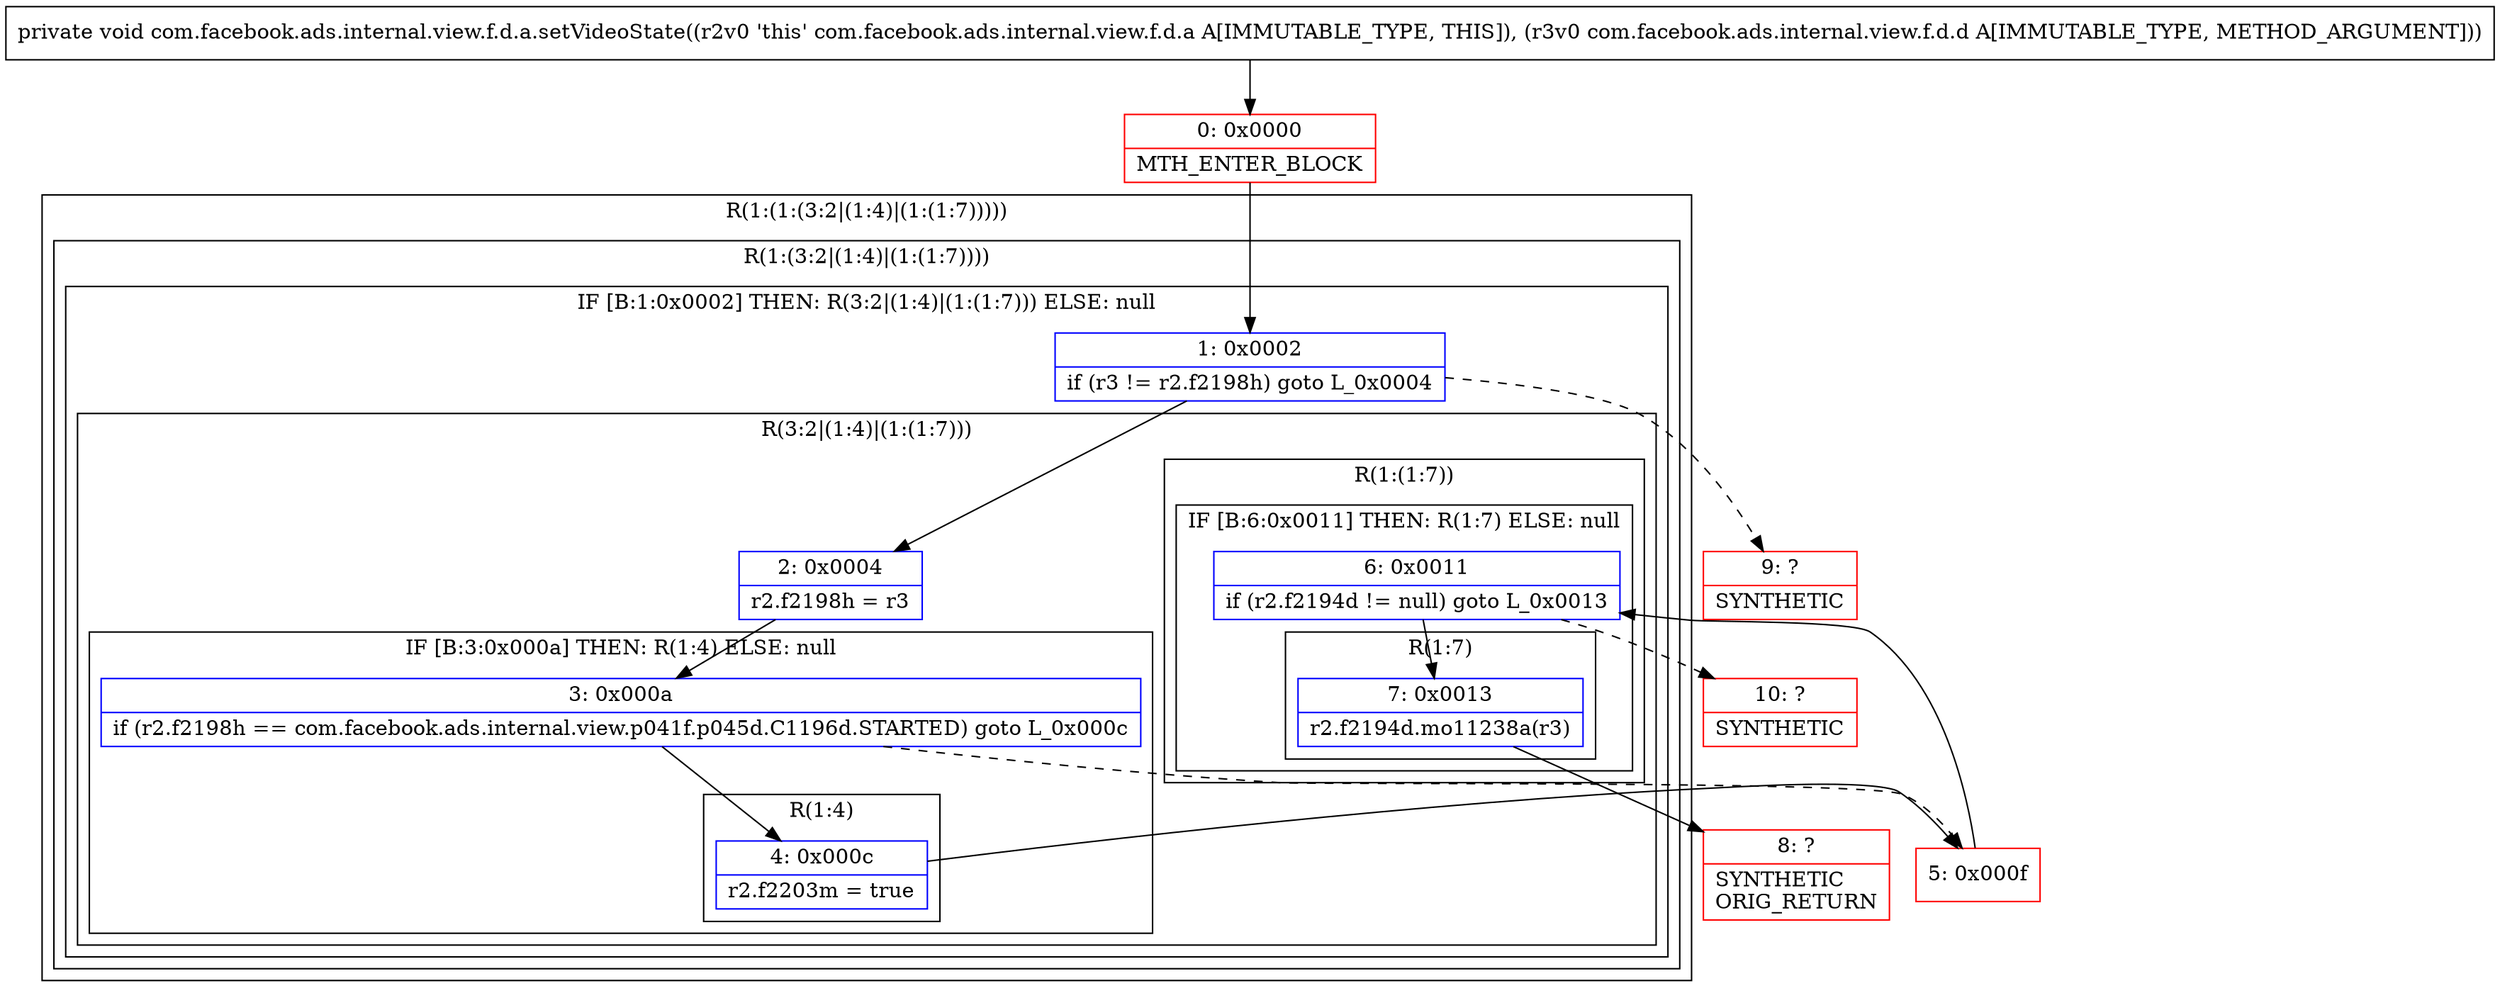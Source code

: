 digraph "CFG forcom.facebook.ads.internal.view.f.d.a.setVideoState(Lcom\/facebook\/ads\/internal\/view\/f\/d\/d;)V" {
subgraph cluster_Region_991043958 {
label = "R(1:(1:(3:2|(1:4)|(1:(1:7)))))";
node [shape=record,color=blue];
subgraph cluster_Region_1881612665 {
label = "R(1:(3:2|(1:4)|(1:(1:7))))";
node [shape=record,color=blue];
subgraph cluster_IfRegion_114748080 {
label = "IF [B:1:0x0002] THEN: R(3:2|(1:4)|(1:(1:7))) ELSE: null";
node [shape=record,color=blue];
Node_1 [shape=record,label="{1\:\ 0x0002|if (r3 != r2.f2198h) goto L_0x0004\l}"];
subgraph cluster_Region_1932408358 {
label = "R(3:2|(1:4)|(1:(1:7)))";
node [shape=record,color=blue];
Node_2 [shape=record,label="{2\:\ 0x0004|r2.f2198h = r3\l}"];
subgraph cluster_IfRegion_1503506596 {
label = "IF [B:3:0x000a] THEN: R(1:4) ELSE: null";
node [shape=record,color=blue];
Node_3 [shape=record,label="{3\:\ 0x000a|if (r2.f2198h == com.facebook.ads.internal.view.p041f.p045d.C1196d.STARTED) goto L_0x000c\l}"];
subgraph cluster_Region_276327943 {
label = "R(1:4)";
node [shape=record,color=blue];
Node_4 [shape=record,label="{4\:\ 0x000c|r2.f2203m = true\l}"];
}
}
subgraph cluster_Region_558532050 {
label = "R(1:(1:7))";
node [shape=record,color=blue];
subgraph cluster_IfRegion_601295067 {
label = "IF [B:6:0x0011] THEN: R(1:7) ELSE: null";
node [shape=record,color=blue];
Node_6 [shape=record,label="{6\:\ 0x0011|if (r2.f2194d != null) goto L_0x0013\l}"];
subgraph cluster_Region_402363541 {
label = "R(1:7)";
node [shape=record,color=blue];
Node_7 [shape=record,label="{7\:\ 0x0013|r2.f2194d.mo11238a(r3)\l}"];
}
}
}
}
}
}
}
Node_0 [shape=record,color=red,label="{0\:\ 0x0000|MTH_ENTER_BLOCK\l}"];
Node_5 [shape=record,color=red,label="{5\:\ 0x000f}"];
Node_8 [shape=record,color=red,label="{8\:\ ?|SYNTHETIC\lORIG_RETURN\l}"];
Node_9 [shape=record,color=red,label="{9\:\ ?|SYNTHETIC\l}"];
Node_10 [shape=record,color=red,label="{10\:\ ?|SYNTHETIC\l}"];
MethodNode[shape=record,label="{private void com.facebook.ads.internal.view.f.d.a.setVideoState((r2v0 'this' com.facebook.ads.internal.view.f.d.a A[IMMUTABLE_TYPE, THIS]), (r3v0 com.facebook.ads.internal.view.f.d.d A[IMMUTABLE_TYPE, METHOD_ARGUMENT])) }"];
MethodNode -> Node_0;
Node_1 -> Node_2;
Node_1 -> Node_9[style=dashed];
Node_2 -> Node_3;
Node_3 -> Node_4;
Node_3 -> Node_5[style=dashed];
Node_4 -> Node_5;
Node_6 -> Node_7;
Node_6 -> Node_10[style=dashed];
Node_7 -> Node_8;
Node_0 -> Node_1;
Node_5 -> Node_6;
}

